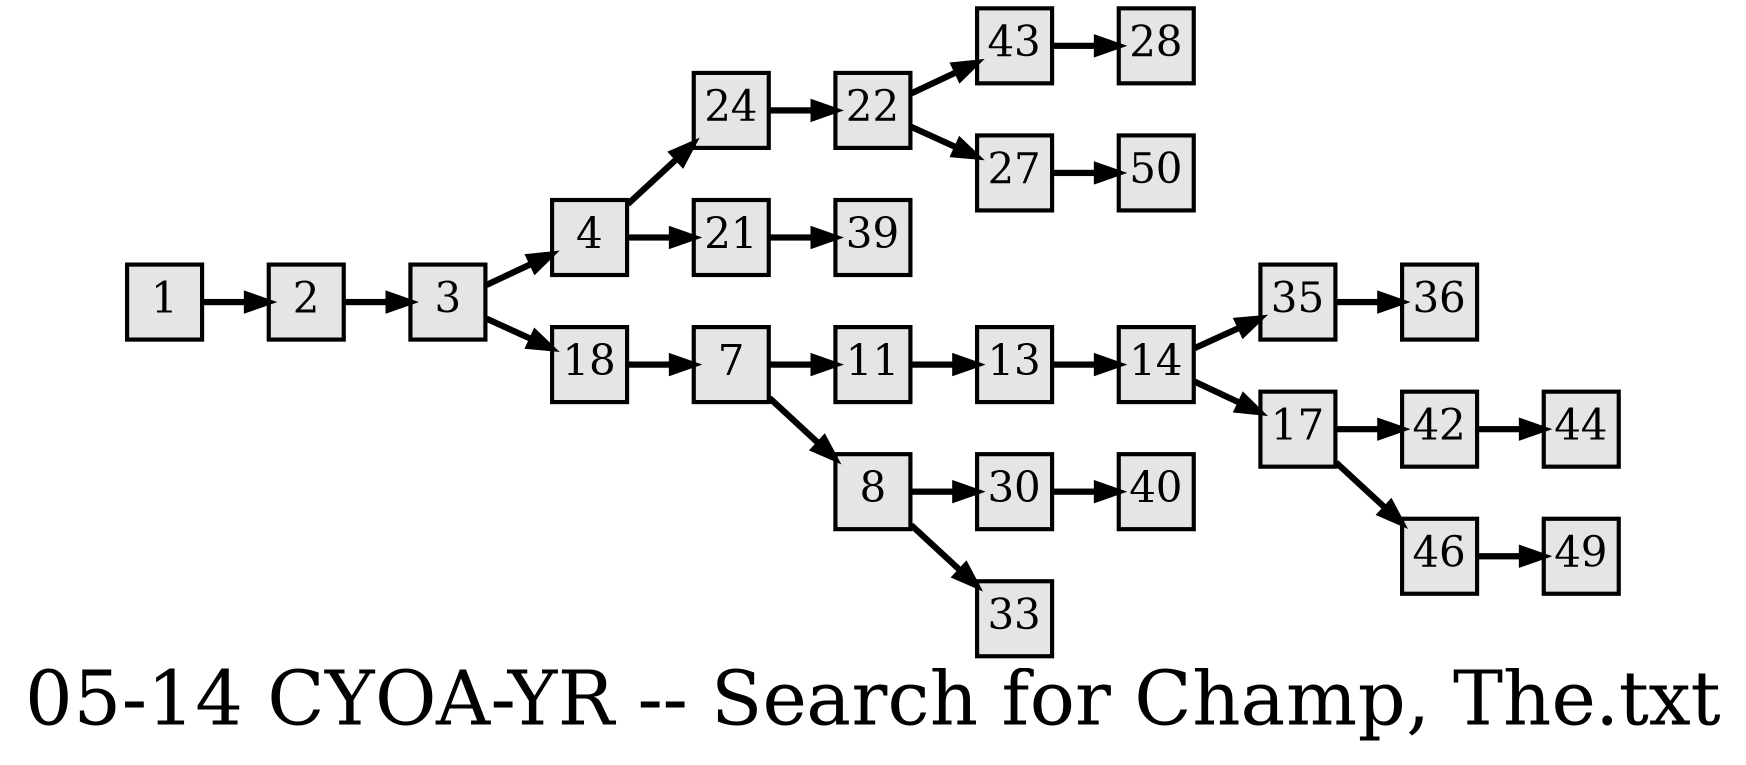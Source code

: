 digraph g{
  graph [ label="05-14 CYOA-YR -- Search for Champ, The.txt" rankdir=LR, ordering=out, fontsize=36, nodesep="0.35", ranksep="0.45"];
  node  [shape=rect, penwidth=2, fontsize=20, style=filled, fillcolor=grey90, margin="0,0", labelfloat=true, regular=true, fixedsize=true];
  edge  [labelfloat=true, penwidth=3, fontsize=12];

  1 -> 2;
  2 -> 3;
  3 -> 4;
  3 -> 18;
  4 -> 24;
  4 -> 21;
  7 -> 11;
  7 -> 8;
  8 -> 30;
  8 -> 33;
  11 -> 13;
  13 -> 14;
  14 -> 35;
  14 -> 17;
  17 -> 42;
  17 -> 46;
  18 -> 7;
  21 -> 39;
  22 -> 43;
  22 -> 27;
  24 -> 22;
  27 -> 50;
  30 -> 40;
  35 -> 36;
  42 -> 44;
  43 -> 28;
  46 -> 49;
}

